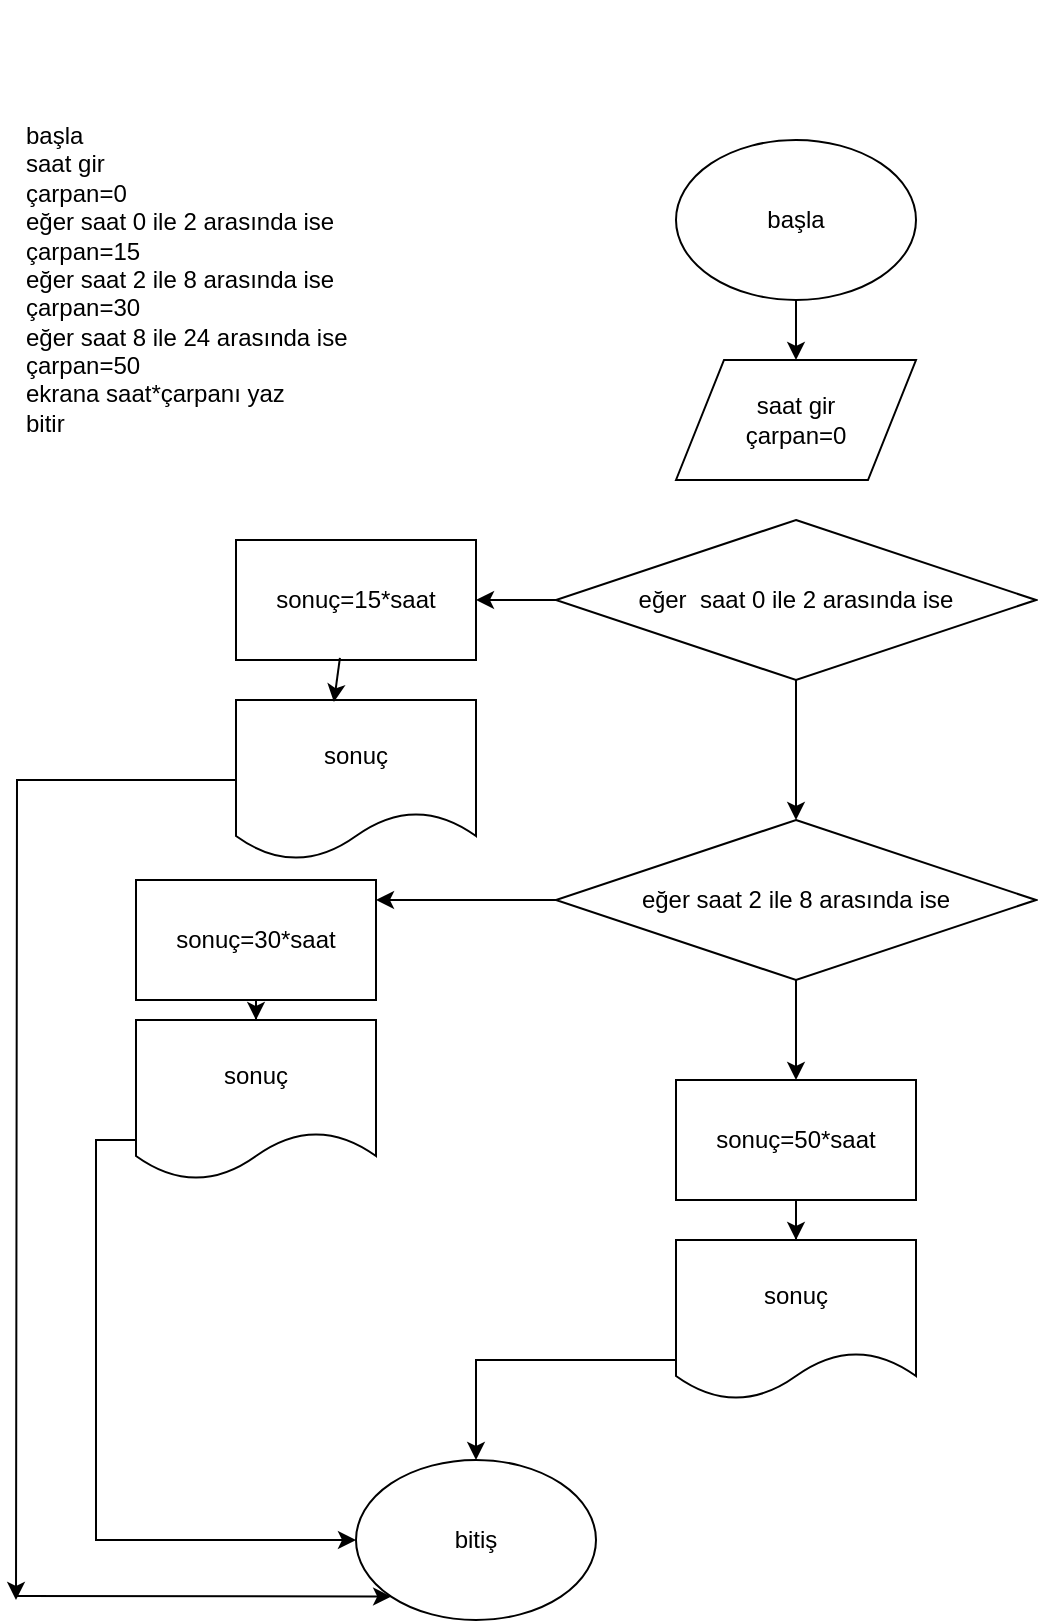 <mxfile version="12.1.0" type="github" pages="1"><diagram id="TWBM0uZmFGNov5bv_o46" name="Page-1"><mxGraphModel dx="1163" dy="624" grid="1" gridSize="10" guides="1" tooltips="1" connect="1" arrows="1" fold="1" page="1" pageScale="1" pageWidth="827" pageHeight="1169" math="0" shadow="0"><root><mxCell id="0"/><mxCell id="1" parent="0"/><mxCell id="9RvMD95SIAOvaiya9rFb-1" value="&lt;h1&gt;&lt;br&gt;&lt;/h1&gt;&lt;div&gt;başla&lt;/div&gt;&lt;div&gt;saat gir&lt;/div&gt;&lt;div&gt;çarpan=0&lt;/div&gt;&lt;div&gt;eğer saat 0 ile 2 arasında ise&lt;/div&gt;&lt;div&gt;çarpan=15&lt;/div&gt;&lt;div&gt;eğer saat 2 ile 8 arasında ise&lt;/div&gt;&lt;div&gt;çarpan=30&lt;/div&gt;&lt;div&gt;eğer saat 8 ile 24 arasında ise&lt;/div&gt;&lt;div&gt;çarpan=50&lt;/div&gt;&lt;div&gt;ekrana saat*çarpanı yaz&lt;/div&gt;&lt;div&gt;bitir&lt;/div&gt;&lt;div&gt;&lt;br&gt;&lt;/div&gt;" style="text;html=1;strokeColor=none;fillColor=none;spacing=5;spacingTop=-20;whiteSpace=wrap;overflow=hidden;rounded=0;" vertex="1" parent="1"><mxGeometry x="10" y="40" width="270" height="210" as="geometry"/></mxCell><mxCell id="9RvMD95SIAOvaiya9rFb-4" style="edgeStyle=orthogonalEdgeStyle;rounded=0;orthogonalLoop=1;jettySize=auto;html=1;exitX=0.5;exitY=1;exitDx=0;exitDy=0;" edge="1" parent="1" source="9RvMD95SIAOvaiya9rFb-2" target="9RvMD95SIAOvaiya9rFb-3"><mxGeometry relative="1" as="geometry"/></mxCell><mxCell id="9RvMD95SIAOvaiya9rFb-2" value="başla" style="ellipse;whiteSpace=wrap;html=1;" vertex="1" parent="1"><mxGeometry x="340" y="100" width="120" height="80" as="geometry"/></mxCell><mxCell id="9RvMD95SIAOvaiya9rFb-3" value="saat gir&lt;br&gt;çarpan=0" style="shape=parallelogram;perimeter=parallelogramPerimeter;whiteSpace=wrap;html=1;" vertex="1" parent="1"><mxGeometry x="340" y="210" width="120" height="60" as="geometry"/></mxCell><mxCell id="9RvMD95SIAOvaiya9rFb-10" style="edgeStyle=orthogonalEdgeStyle;rounded=0;orthogonalLoop=1;jettySize=auto;html=1;exitX=0.5;exitY=1;exitDx=0;exitDy=0;" edge="1" parent="1" source="9RvMD95SIAOvaiya9rFb-5"><mxGeometry relative="1" as="geometry"><mxPoint x="400" y="440" as="targetPoint"/></mxGeometry></mxCell><mxCell id="9RvMD95SIAOvaiya9rFb-5" value="eğer&amp;nbsp; saat 0 ile 2 arasında ise" style="rhombus;whiteSpace=wrap;html=1;" vertex="1" parent="1"><mxGeometry x="280" y="290" width="240" height="80" as="geometry"/></mxCell><mxCell id="9RvMD95SIAOvaiya9rFb-6" value="" style="endArrow=classic;html=1;exitX=0;exitY=0.5;exitDx=0;exitDy=0;" edge="1" parent="1" source="9RvMD95SIAOvaiya9rFb-5"><mxGeometry width="50" height="50" relative="1" as="geometry"><mxPoint x="190" y="380" as="sourcePoint"/><mxPoint x="240" y="330" as="targetPoint"/></mxGeometry></mxCell><mxCell id="9RvMD95SIAOvaiya9rFb-7" value="sonuç=15*saat" style="rounded=0;whiteSpace=wrap;html=1;" vertex="1" parent="1"><mxGeometry x="120" y="300" width="120" height="60" as="geometry"/></mxCell><mxCell id="9RvMD95SIAOvaiya9rFb-23" style="edgeStyle=orthogonalEdgeStyle;rounded=0;orthogonalLoop=1;jettySize=auto;html=1;exitX=0;exitY=0.5;exitDx=0;exitDy=0;" edge="1" parent="1" source="9RvMD95SIAOvaiya9rFb-8"><mxGeometry relative="1" as="geometry"><mxPoint x="10" y="830" as="targetPoint"/></mxGeometry></mxCell><mxCell id="9RvMD95SIAOvaiya9rFb-8" value="sonuç" style="shape=document;whiteSpace=wrap;html=1;boundedLbl=1;" vertex="1" parent="1"><mxGeometry x="120" y="380" width="120" height="80" as="geometry"/></mxCell><mxCell id="9RvMD95SIAOvaiya9rFb-9" value="" style="endArrow=classic;html=1;exitX=0.433;exitY=0.983;exitDx=0;exitDy=0;exitPerimeter=0;entryX=0.408;entryY=0.013;entryDx=0;entryDy=0;entryPerimeter=0;" edge="1" parent="1" source="9RvMD95SIAOvaiya9rFb-7" target="9RvMD95SIAOvaiya9rFb-8"><mxGeometry width="50" height="50" relative="1" as="geometry"><mxPoint x="150" y="440" as="sourcePoint"/><mxPoint x="200" y="390" as="targetPoint"/></mxGeometry></mxCell><mxCell id="9RvMD95SIAOvaiya9rFb-12" style="edgeStyle=orthogonalEdgeStyle;rounded=0;orthogonalLoop=1;jettySize=auto;html=1;exitX=0;exitY=0.5;exitDx=0;exitDy=0;" edge="1" parent="1" source="9RvMD95SIAOvaiya9rFb-11"><mxGeometry relative="1" as="geometry"><mxPoint x="190" y="480" as="targetPoint"/></mxGeometry></mxCell><mxCell id="9RvMD95SIAOvaiya9rFb-16" style="edgeStyle=orthogonalEdgeStyle;rounded=0;orthogonalLoop=1;jettySize=auto;html=1;exitX=0.5;exitY=1;exitDx=0;exitDy=0;" edge="1" parent="1" source="9RvMD95SIAOvaiya9rFb-11"><mxGeometry relative="1" as="geometry"><mxPoint x="400" y="570" as="targetPoint"/></mxGeometry></mxCell><mxCell id="9RvMD95SIAOvaiya9rFb-11" value="eğer saat 2 ile 8 arasında ise" style="rhombus;whiteSpace=wrap;html=1;" vertex="1" parent="1"><mxGeometry x="280" y="440" width="240" height="80" as="geometry"/></mxCell><mxCell id="9RvMD95SIAOvaiya9rFb-15" style="edgeStyle=orthogonalEdgeStyle;rounded=0;orthogonalLoop=1;jettySize=auto;html=1;exitX=0.5;exitY=1;exitDx=0;exitDy=0;" edge="1" parent="1" source="9RvMD95SIAOvaiya9rFb-13" target="9RvMD95SIAOvaiya9rFb-14"><mxGeometry relative="1" as="geometry"/></mxCell><mxCell id="9RvMD95SIAOvaiya9rFb-13" value="sonuç=30*saat" style="rounded=0;whiteSpace=wrap;html=1;" vertex="1" parent="1"><mxGeometry x="70" y="470" width="120" height="60" as="geometry"/></mxCell><mxCell id="9RvMD95SIAOvaiya9rFb-22" style="edgeStyle=orthogonalEdgeStyle;rounded=0;orthogonalLoop=1;jettySize=auto;html=1;exitX=0;exitY=0.75;exitDx=0;exitDy=0;entryX=0;entryY=0.5;entryDx=0;entryDy=0;" edge="1" parent="1" source="9RvMD95SIAOvaiya9rFb-14" target="9RvMD95SIAOvaiya9rFb-20"><mxGeometry relative="1" as="geometry"/></mxCell><mxCell id="9RvMD95SIAOvaiya9rFb-14" value="sonuç" style="shape=document;whiteSpace=wrap;html=1;boundedLbl=1;" vertex="1" parent="1"><mxGeometry x="70" y="540" width="120" height="80" as="geometry"/></mxCell><mxCell id="9RvMD95SIAOvaiya9rFb-19" value="" style="edgeStyle=orthogonalEdgeStyle;rounded=0;orthogonalLoop=1;jettySize=auto;html=1;" edge="1" parent="1" source="9RvMD95SIAOvaiya9rFb-17" target="9RvMD95SIAOvaiya9rFb-18"><mxGeometry relative="1" as="geometry"/></mxCell><mxCell id="9RvMD95SIAOvaiya9rFb-17" value="sonuç=50*saat" style="rounded=0;whiteSpace=wrap;html=1;" vertex="1" parent="1"><mxGeometry x="340" y="570" width="120" height="60" as="geometry"/></mxCell><mxCell id="9RvMD95SIAOvaiya9rFb-21" style="edgeStyle=orthogonalEdgeStyle;rounded=0;orthogonalLoop=1;jettySize=auto;html=1;exitX=0;exitY=0.75;exitDx=0;exitDy=0;entryX=0.5;entryY=0;entryDx=0;entryDy=0;" edge="1" parent="1" source="9RvMD95SIAOvaiya9rFb-18" target="9RvMD95SIAOvaiya9rFb-20"><mxGeometry relative="1" as="geometry"/></mxCell><mxCell id="9RvMD95SIAOvaiya9rFb-18" value="sonuç" style="shape=document;whiteSpace=wrap;html=1;boundedLbl=1;" vertex="1" parent="1"><mxGeometry x="340" y="650" width="120" height="80" as="geometry"/></mxCell><mxCell id="9RvMD95SIAOvaiya9rFb-20" value="bitiş" style="ellipse;whiteSpace=wrap;html=1;" vertex="1" parent="1"><mxGeometry x="180" y="760" width="120" height="80" as="geometry"/></mxCell><mxCell id="9RvMD95SIAOvaiya9rFb-24" value="" style="endArrow=classic;html=1;entryX=0;entryY=1;entryDx=0;entryDy=0;" edge="1" parent="1" target="9RvMD95SIAOvaiya9rFb-20"><mxGeometry width="50" height="50" relative="1" as="geometry"><mxPoint x="10" y="828" as="sourcePoint"/><mxPoint x="70" y="810" as="targetPoint"/></mxGeometry></mxCell></root></mxGraphModel></diagram></mxfile>